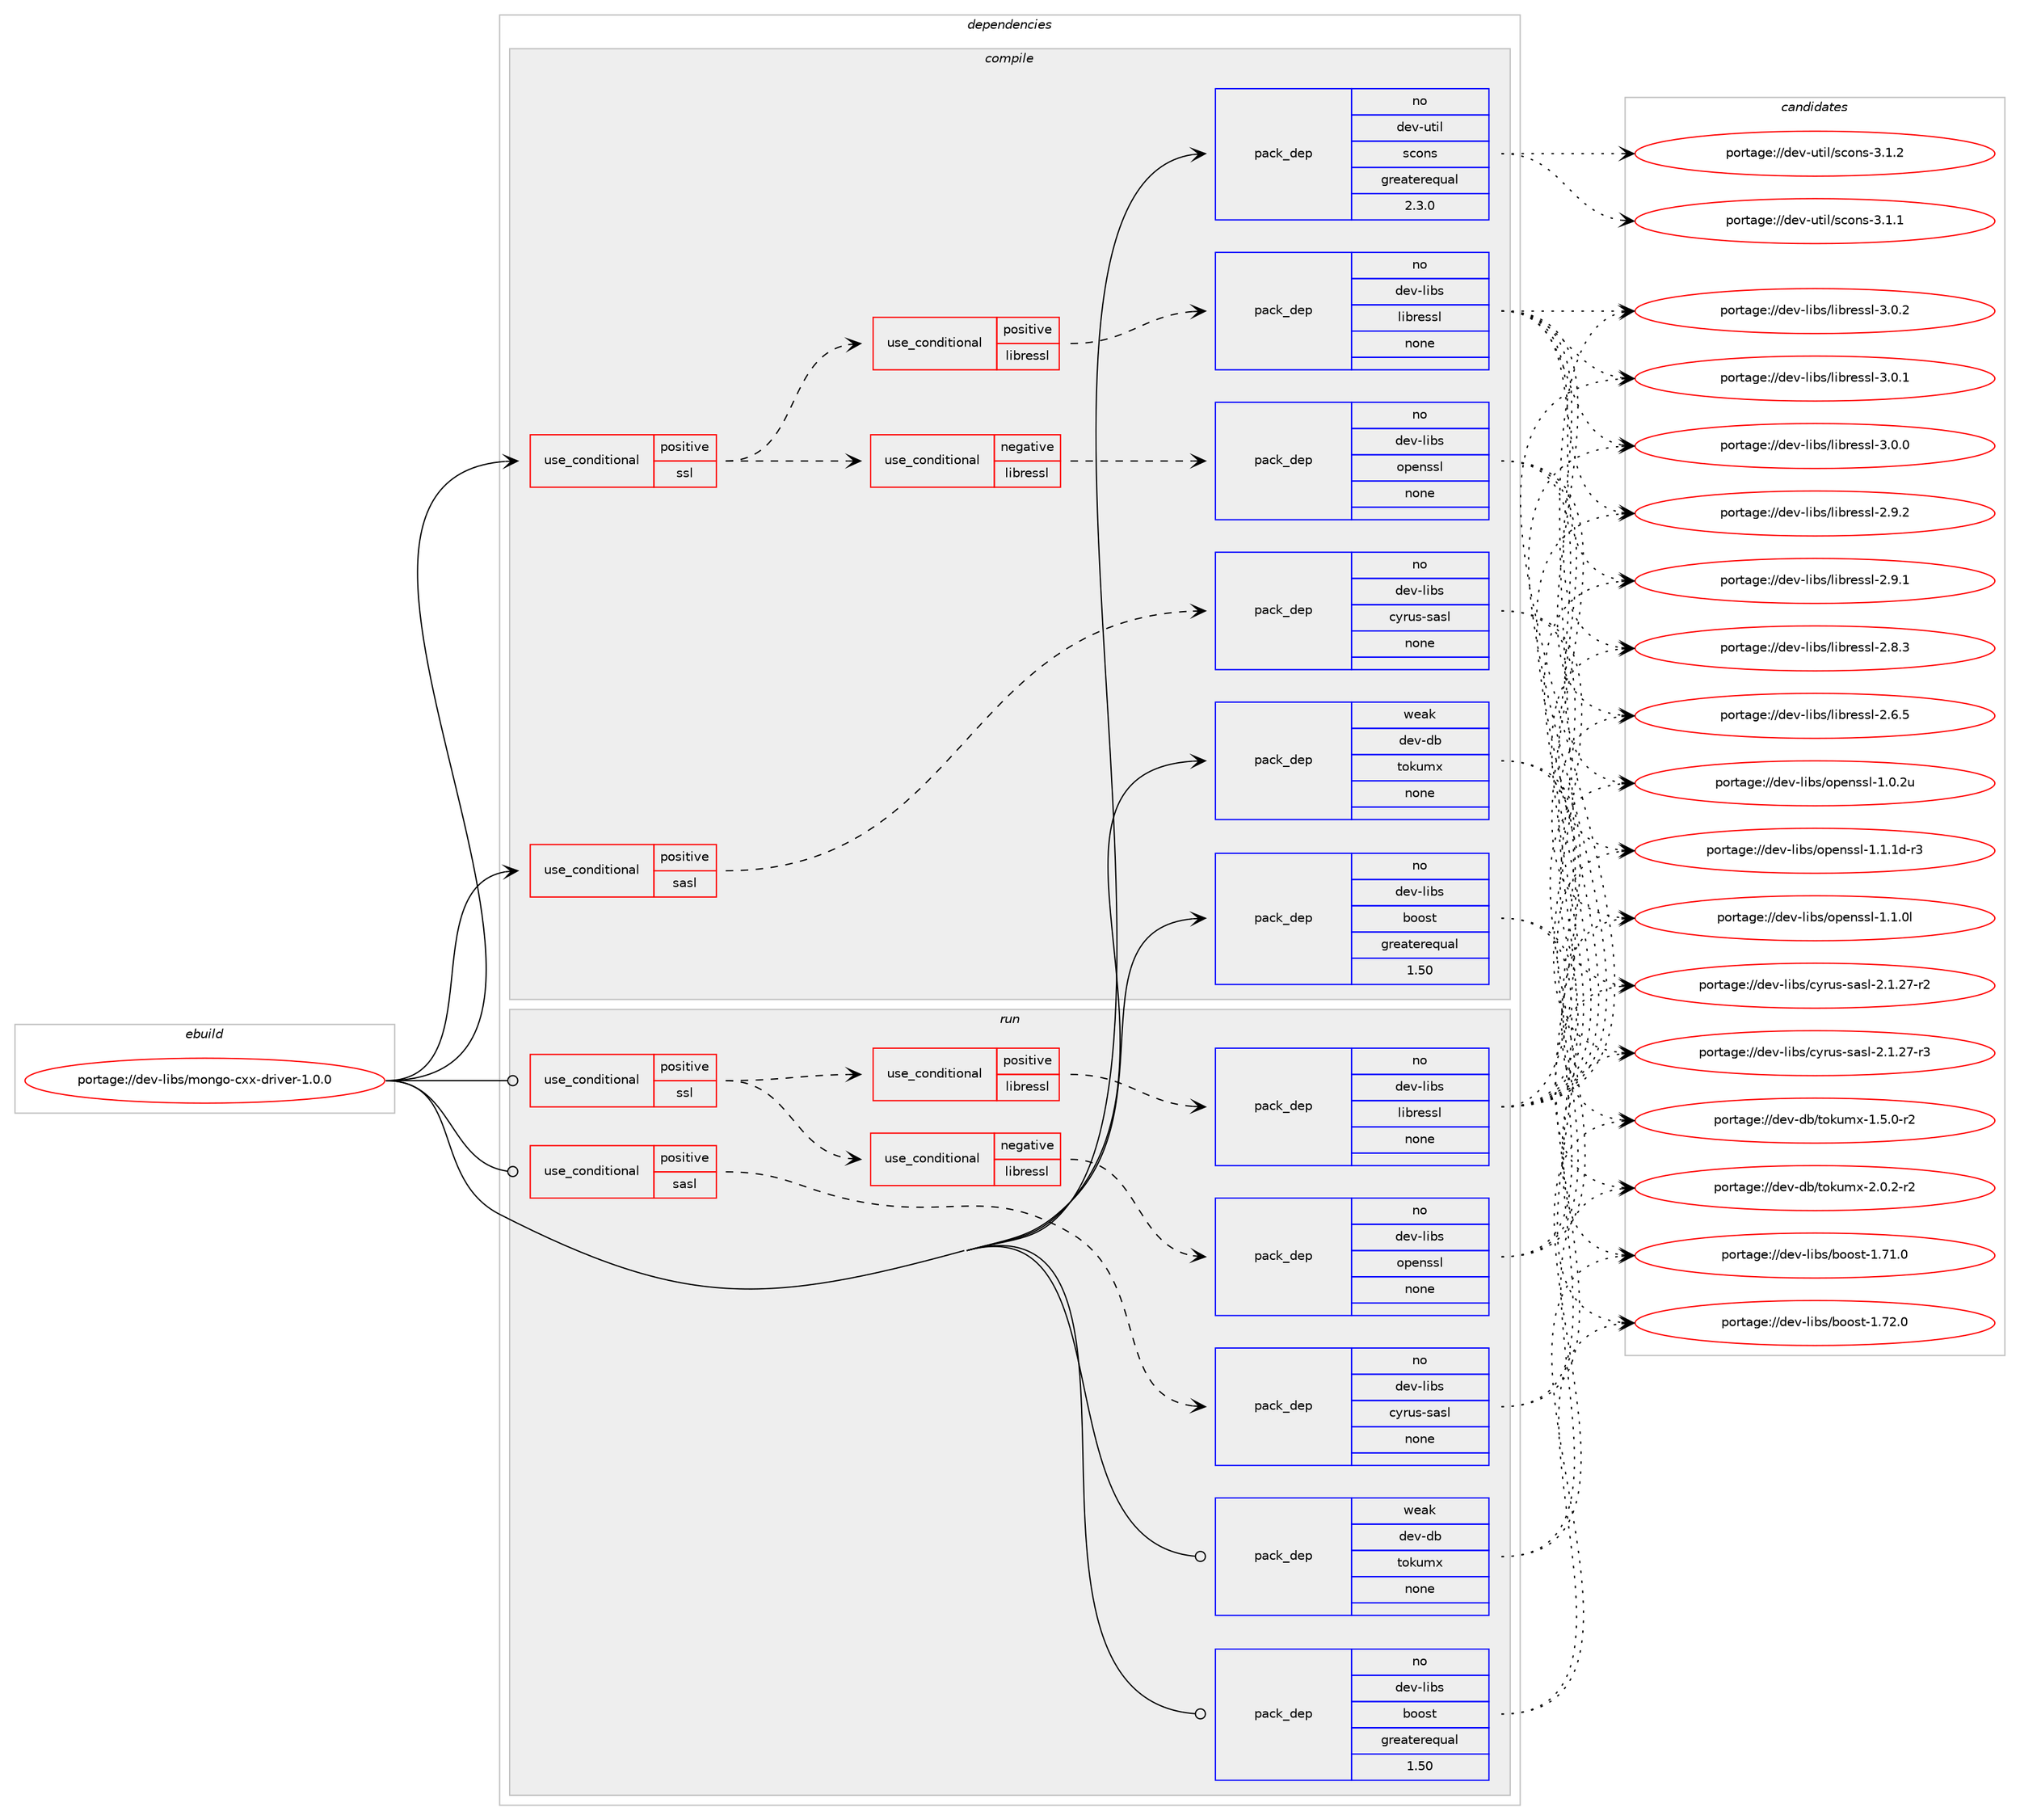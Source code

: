 digraph prolog {

# *************
# Graph options
# *************

newrank=true;
concentrate=true;
compound=true;
graph [rankdir=LR,fontname=Helvetica,fontsize=10,ranksep=1.5];#, ranksep=2.5, nodesep=0.2];
edge  [arrowhead=vee];
node  [fontname=Helvetica,fontsize=10];

# **********
# The ebuild
# **********

subgraph cluster_leftcol {
color=gray;
rank=same;
label=<<i>ebuild</i>>;
id [label="portage://dev-libs/mongo-cxx-driver-1.0.0", color=red, width=4, href="../dev-libs/mongo-cxx-driver-1.0.0.svg"];
}

# ****************
# The dependencies
# ****************

subgraph cluster_midcol {
color=gray;
label=<<i>dependencies</i>>;
subgraph cluster_compile {
fillcolor="#eeeeee";
style=filled;
label=<<i>compile</i>>;
subgraph cond124306 {
dependency509081 [label=<<TABLE BORDER="0" CELLBORDER="1" CELLSPACING="0" CELLPADDING="4"><TR><TD ROWSPAN="3" CELLPADDING="10">use_conditional</TD></TR><TR><TD>positive</TD></TR><TR><TD>sasl</TD></TR></TABLE>>, shape=none, color=red];
subgraph pack379583 {
dependency509082 [label=<<TABLE BORDER="0" CELLBORDER="1" CELLSPACING="0" CELLPADDING="4" WIDTH="220"><TR><TD ROWSPAN="6" CELLPADDING="30">pack_dep</TD></TR><TR><TD WIDTH="110">no</TD></TR><TR><TD>dev-libs</TD></TR><TR><TD>cyrus-sasl</TD></TR><TR><TD>none</TD></TR><TR><TD></TD></TR></TABLE>>, shape=none, color=blue];
}
dependency509081:e -> dependency509082:w [weight=20,style="dashed",arrowhead="vee"];
}
id:e -> dependency509081:w [weight=20,style="solid",arrowhead="vee"];
subgraph cond124307 {
dependency509083 [label=<<TABLE BORDER="0" CELLBORDER="1" CELLSPACING="0" CELLPADDING="4"><TR><TD ROWSPAN="3" CELLPADDING="10">use_conditional</TD></TR><TR><TD>positive</TD></TR><TR><TD>ssl</TD></TR></TABLE>>, shape=none, color=red];
subgraph cond124308 {
dependency509084 [label=<<TABLE BORDER="0" CELLBORDER="1" CELLSPACING="0" CELLPADDING="4"><TR><TD ROWSPAN="3" CELLPADDING="10">use_conditional</TD></TR><TR><TD>negative</TD></TR><TR><TD>libressl</TD></TR></TABLE>>, shape=none, color=red];
subgraph pack379584 {
dependency509085 [label=<<TABLE BORDER="0" CELLBORDER="1" CELLSPACING="0" CELLPADDING="4" WIDTH="220"><TR><TD ROWSPAN="6" CELLPADDING="30">pack_dep</TD></TR><TR><TD WIDTH="110">no</TD></TR><TR><TD>dev-libs</TD></TR><TR><TD>openssl</TD></TR><TR><TD>none</TD></TR><TR><TD></TD></TR></TABLE>>, shape=none, color=blue];
}
dependency509084:e -> dependency509085:w [weight=20,style="dashed",arrowhead="vee"];
}
dependency509083:e -> dependency509084:w [weight=20,style="dashed",arrowhead="vee"];
subgraph cond124309 {
dependency509086 [label=<<TABLE BORDER="0" CELLBORDER="1" CELLSPACING="0" CELLPADDING="4"><TR><TD ROWSPAN="3" CELLPADDING="10">use_conditional</TD></TR><TR><TD>positive</TD></TR><TR><TD>libressl</TD></TR></TABLE>>, shape=none, color=red];
subgraph pack379585 {
dependency509087 [label=<<TABLE BORDER="0" CELLBORDER="1" CELLSPACING="0" CELLPADDING="4" WIDTH="220"><TR><TD ROWSPAN="6" CELLPADDING="30">pack_dep</TD></TR><TR><TD WIDTH="110">no</TD></TR><TR><TD>dev-libs</TD></TR><TR><TD>libressl</TD></TR><TR><TD>none</TD></TR><TR><TD></TD></TR></TABLE>>, shape=none, color=blue];
}
dependency509086:e -> dependency509087:w [weight=20,style="dashed",arrowhead="vee"];
}
dependency509083:e -> dependency509086:w [weight=20,style="dashed",arrowhead="vee"];
}
id:e -> dependency509083:w [weight=20,style="solid",arrowhead="vee"];
subgraph pack379586 {
dependency509088 [label=<<TABLE BORDER="0" CELLBORDER="1" CELLSPACING="0" CELLPADDING="4" WIDTH="220"><TR><TD ROWSPAN="6" CELLPADDING="30">pack_dep</TD></TR><TR><TD WIDTH="110">no</TD></TR><TR><TD>dev-libs</TD></TR><TR><TD>boost</TD></TR><TR><TD>greaterequal</TD></TR><TR><TD>1.50</TD></TR></TABLE>>, shape=none, color=blue];
}
id:e -> dependency509088:w [weight=20,style="solid",arrowhead="vee"];
subgraph pack379587 {
dependency509089 [label=<<TABLE BORDER="0" CELLBORDER="1" CELLSPACING="0" CELLPADDING="4" WIDTH="220"><TR><TD ROWSPAN="6" CELLPADDING="30">pack_dep</TD></TR><TR><TD WIDTH="110">no</TD></TR><TR><TD>dev-util</TD></TR><TR><TD>scons</TD></TR><TR><TD>greaterequal</TD></TR><TR><TD>2.3.0</TD></TR></TABLE>>, shape=none, color=blue];
}
id:e -> dependency509089:w [weight=20,style="solid",arrowhead="vee"];
subgraph pack379588 {
dependency509090 [label=<<TABLE BORDER="0" CELLBORDER="1" CELLSPACING="0" CELLPADDING="4" WIDTH="220"><TR><TD ROWSPAN="6" CELLPADDING="30">pack_dep</TD></TR><TR><TD WIDTH="110">weak</TD></TR><TR><TD>dev-db</TD></TR><TR><TD>tokumx</TD></TR><TR><TD>none</TD></TR><TR><TD></TD></TR></TABLE>>, shape=none, color=blue];
}
id:e -> dependency509090:w [weight=20,style="solid",arrowhead="vee"];
}
subgraph cluster_compileandrun {
fillcolor="#eeeeee";
style=filled;
label=<<i>compile and run</i>>;
}
subgraph cluster_run {
fillcolor="#eeeeee";
style=filled;
label=<<i>run</i>>;
subgraph cond124310 {
dependency509091 [label=<<TABLE BORDER="0" CELLBORDER="1" CELLSPACING="0" CELLPADDING="4"><TR><TD ROWSPAN="3" CELLPADDING="10">use_conditional</TD></TR><TR><TD>positive</TD></TR><TR><TD>sasl</TD></TR></TABLE>>, shape=none, color=red];
subgraph pack379589 {
dependency509092 [label=<<TABLE BORDER="0" CELLBORDER="1" CELLSPACING="0" CELLPADDING="4" WIDTH="220"><TR><TD ROWSPAN="6" CELLPADDING="30">pack_dep</TD></TR><TR><TD WIDTH="110">no</TD></TR><TR><TD>dev-libs</TD></TR><TR><TD>cyrus-sasl</TD></TR><TR><TD>none</TD></TR><TR><TD></TD></TR></TABLE>>, shape=none, color=blue];
}
dependency509091:e -> dependency509092:w [weight=20,style="dashed",arrowhead="vee"];
}
id:e -> dependency509091:w [weight=20,style="solid",arrowhead="odot"];
subgraph cond124311 {
dependency509093 [label=<<TABLE BORDER="0" CELLBORDER="1" CELLSPACING="0" CELLPADDING="4"><TR><TD ROWSPAN="3" CELLPADDING="10">use_conditional</TD></TR><TR><TD>positive</TD></TR><TR><TD>ssl</TD></TR></TABLE>>, shape=none, color=red];
subgraph cond124312 {
dependency509094 [label=<<TABLE BORDER="0" CELLBORDER="1" CELLSPACING="0" CELLPADDING="4"><TR><TD ROWSPAN="3" CELLPADDING="10">use_conditional</TD></TR><TR><TD>negative</TD></TR><TR><TD>libressl</TD></TR></TABLE>>, shape=none, color=red];
subgraph pack379590 {
dependency509095 [label=<<TABLE BORDER="0" CELLBORDER="1" CELLSPACING="0" CELLPADDING="4" WIDTH="220"><TR><TD ROWSPAN="6" CELLPADDING="30">pack_dep</TD></TR><TR><TD WIDTH="110">no</TD></TR><TR><TD>dev-libs</TD></TR><TR><TD>openssl</TD></TR><TR><TD>none</TD></TR><TR><TD></TD></TR></TABLE>>, shape=none, color=blue];
}
dependency509094:e -> dependency509095:w [weight=20,style="dashed",arrowhead="vee"];
}
dependency509093:e -> dependency509094:w [weight=20,style="dashed",arrowhead="vee"];
subgraph cond124313 {
dependency509096 [label=<<TABLE BORDER="0" CELLBORDER="1" CELLSPACING="0" CELLPADDING="4"><TR><TD ROWSPAN="3" CELLPADDING="10">use_conditional</TD></TR><TR><TD>positive</TD></TR><TR><TD>libressl</TD></TR></TABLE>>, shape=none, color=red];
subgraph pack379591 {
dependency509097 [label=<<TABLE BORDER="0" CELLBORDER="1" CELLSPACING="0" CELLPADDING="4" WIDTH="220"><TR><TD ROWSPAN="6" CELLPADDING="30">pack_dep</TD></TR><TR><TD WIDTH="110">no</TD></TR><TR><TD>dev-libs</TD></TR><TR><TD>libressl</TD></TR><TR><TD>none</TD></TR><TR><TD></TD></TR></TABLE>>, shape=none, color=blue];
}
dependency509096:e -> dependency509097:w [weight=20,style="dashed",arrowhead="vee"];
}
dependency509093:e -> dependency509096:w [weight=20,style="dashed",arrowhead="vee"];
}
id:e -> dependency509093:w [weight=20,style="solid",arrowhead="odot"];
subgraph pack379592 {
dependency509098 [label=<<TABLE BORDER="0" CELLBORDER="1" CELLSPACING="0" CELLPADDING="4" WIDTH="220"><TR><TD ROWSPAN="6" CELLPADDING="30">pack_dep</TD></TR><TR><TD WIDTH="110">no</TD></TR><TR><TD>dev-libs</TD></TR><TR><TD>boost</TD></TR><TR><TD>greaterequal</TD></TR><TR><TD>1.50</TD></TR></TABLE>>, shape=none, color=blue];
}
id:e -> dependency509098:w [weight=20,style="solid",arrowhead="odot"];
subgraph pack379593 {
dependency509099 [label=<<TABLE BORDER="0" CELLBORDER="1" CELLSPACING="0" CELLPADDING="4" WIDTH="220"><TR><TD ROWSPAN="6" CELLPADDING="30">pack_dep</TD></TR><TR><TD WIDTH="110">weak</TD></TR><TR><TD>dev-db</TD></TR><TR><TD>tokumx</TD></TR><TR><TD>none</TD></TR><TR><TD></TD></TR></TABLE>>, shape=none, color=blue];
}
id:e -> dependency509099:w [weight=20,style="solid",arrowhead="odot"];
}
}

# **************
# The candidates
# **************

subgraph cluster_choices {
rank=same;
color=gray;
label=<<i>candidates</i>>;

subgraph choice379583 {
color=black;
nodesep=1;
choice100101118451081059811547991211141171154511597115108455046494650554511451 [label="portage://dev-libs/cyrus-sasl-2.1.27-r3", color=red, width=4,href="../dev-libs/cyrus-sasl-2.1.27-r3.svg"];
choice100101118451081059811547991211141171154511597115108455046494650554511450 [label="portage://dev-libs/cyrus-sasl-2.1.27-r2", color=red, width=4,href="../dev-libs/cyrus-sasl-2.1.27-r2.svg"];
dependency509082:e -> choice100101118451081059811547991211141171154511597115108455046494650554511451:w [style=dotted,weight="100"];
dependency509082:e -> choice100101118451081059811547991211141171154511597115108455046494650554511450:w [style=dotted,weight="100"];
}
subgraph choice379584 {
color=black;
nodesep=1;
choice1001011184510810598115471111121011101151151084549464946491004511451 [label="portage://dev-libs/openssl-1.1.1d-r3", color=red, width=4,href="../dev-libs/openssl-1.1.1d-r3.svg"];
choice100101118451081059811547111112101110115115108454946494648108 [label="portage://dev-libs/openssl-1.1.0l", color=red, width=4,href="../dev-libs/openssl-1.1.0l.svg"];
choice100101118451081059811547111112101110115115108454946484650117 [label="portage://dev-libs/openssl-1.0.2u", color=red, width=4,href="../dev-libs/openssl-1.0.2u.svg"];
dependency509085:e -> choice1001011184510810598115471111121011101151151084549464946491004511451:w [style=dotted,weight="100"];
dependency509085:e -> choice100101118451081059811547111112101110115115108454946494648108:w [style=dotted,weight="100"];
dependency509085:e -> choice100101118451081059811547111112101110115115108454946484650117:w [style=dotted,weight="100"];
}
subgraph choice379585 {
color=black;
nodesep=1;
choice10010111845108105981154710810598114101115115108455146484650 [label="portage://dev-libs/libressl-3.0.2", color=red, width=4,href="../dev-libs/libressl-3.0.2.svg"];
choice10010111845108105981154710810598114101115115108455146484649 [label="portage://dev-libs/libressl-3.0.1", color=red, width=4,href="../dev-libs/libressl-3.0.1.svg"];
choice10010111845108105981154710810598114101115115108455146484648 [label="portage://dev-libs/libressl-3.0.0", color=red, width=4,href="../dev-libs/libressl-3.0.0.svg"];
choice10010111845108105981154710810598114101115115108455046574650 [label="portage://dev-libs/libressl-2.9.2", color=red, width=4,href="../dev-libs/libressl-2.9.2.svg"];
choice10010111845108105981154710810598114101115115108455046574649 [label="portage://dev-libs/libressl-2.9.1", color=red, width=4,href="../dev-libs/libressl-2.9.1.svg"];
choice10010111845108105981154710810598114101115115108455046564651 [label="portage://dev-libs/libressl-2.8.3", color=red, width=4,href="../dev-libs/libressl-2.8.3.svg"];
choice10010111845108105981154710810598114101115115108455046544653 [label="portage://dev-libs/libressl-2.6.5", color=red, width=4,href="../dev-libs/libressl-2.6.5.svg"];
dependency509087:e -> choice10010111845108105981154710810598114101115115108455146484650:w [style=dotted,weight="100"];
dependency509087:e -> choice10010111845108105981154710810598114101115115108455146484649:w [style=dotted,weight="100"];
dependency509087:e -> choice10010111845108105981154710810598114101115115108455146484648:w [style=dotted,weight="100"];
dependency509087:e -> choice10010111845108105981154710810598114101115115108455046574650:w [style=dotted,weight="100"];
dependency509087:e -> choice10010111845108105981154710810598114101115115108455046574649:w [style=dotted,weight="100"];
dependency509087:e -> choice10010111845108105981154710810598114101115115108455046564651:w [style=dotted,weight="100"];
dependency509087:e -> choice10010111845108105981154710810598114101115115108455046544653:w [style=dotted,weight="100"];
}
subgraph choice379586 {
color=black;
nodesep=1;
choice1001011184510810598115479811111111511645494655504648 [label="portage://dev-libs/boost-1.72.0", color=red, width=4,href="../dev-libs/boost-1.72.0.svg"];
choice1001011184510810598115479811111111511645494655494648 [label="portage://dev-libs/boost-1.71.0", color=red, width=4,href="../dev-libs/boost-1.71.0.svg"];
dependency509088:e -> choice1001011184510810598115479811111111511645494655504648:w [style=dotted,weight="100"];
dependency509088:e -> choice1001011184510810598115479811111111511645494655494648:w [style=dotted,weight="100"];
}
subgraph choice379587 {
color=black;
nodesep=1;
choice100101118451171161051084711599111110115455146494650 [label="portage://dev-util/scons-3.1.2", color=red, width=4,href="../dev-util/scons-3.1.2.svg"];
choice100101118451171161051084711599111110115455146494649 [label="portage://dev-util/scons-3.1.1", color=red, width=4,href="../dev-util/scons-3.1.1.svg"];
dependency509089:e -> choice100101118451171161051084711599111110115455146494650:w [style=dotted,weight="100"];
dependency509089:e -> choice100101118451171161051084711599111110115455146494649:w [style=dotted,weight="100"];
}
subgraph choice379588 {
color=black;
nodesep=1;
choice1001011184510098471161111071171091204550464846504511450 [label="portage://dev-db/tokumx-2.0.2-r2", color=red, width=4,href="../dev-db/tokumx-2.0.2-r2.svg"];
choice1001011184510098471161111071171091204549465346484511450 [label="portage://dev-db/tokumx-1.5.0-r2", color=red, width=4,href="../dev-db/tokumx-1.5.0-r2.svg"];
dependency509090:e -> choice1001011184510098471161111071171091204550464846504511450:w [style=dotted,weight="100"];
dependency509090:e -> choice1001011184510098471161111071171091204549465346484511450:w [style=dotted,weight="100"];
}
subgraph choice379589 {
color=black;
nodesep=1;
choice100101118451081059811547991211141171154511597115108455046494650554511451 [label="portage://dev-libs/cyrus-sasl-2.1.27-r3", color=red, width=4,href="../dev-libs/cyrus-sasl-2.1.27-r3.svg"];
choice100101118451081059811547991211141171154511597115108455046494650554511450 [label="portage://dev-libs/cyrus-sasl-2.1.27-r2", color=red, width=4,href="../dev-libs/cyrus-sasl-2.1.27-r2.svg"];
dependency509092:e -> choice100101118451081059811547991211141171154511597115108455046494650554511451:w [style=dotted,weight="100"];
dependency509092:e -> choice100101118451081059811547991211141171154511597115108455046494650554511450:w [style=dotted,weight="100"];
}
subgraph choice379590 {
color=black;
nodesep=1;
choice1001011184510810598115471111121011101151151084549464946491004511451 [label="portage://dev-libs/openssl-1.1.1d-r3", color=red, width=4,href="../dev-libs/openssl-1.1.1d-r3.svg"];
choice100101118451081059811547111112101110115115108454946494648108 [label="portage://dev-libs/openssl-1.1.0l", color=red, width=4,href="../dev-libs/openssl-1.1.0l.svg"];
choice100101118451081059811547111112101110115115108454946484650117 [label="portage://dev-libs/openssl-1.0.2u", color=red, width=4,href="../dev-libs/openssl-1.0.2u.svg"];
dependency509095:e -> choice1001011184510810598115471111121011101151151084549464946491004511451:w [style=dotted,weight="100"];
dependency509095:e -> choice100101118451081059811547111112101110115115108454946494648108:w [style=dotted,weight="100"];
dependency509095:e -> choice100101118451081059811547111112101110115115108454946484650117:w [style=dotted,weight="100"];
}
subgraph choice379591 {
color=black;
nodesep=1;
choice10010111845108105981154710810598114101115115108455146484650 [label="portage://dev-libs/libressl-3.0.2", color=red, width=4,href="../dev-libs/libressl-3.0.2.svg"];
choice10010111845108105981154710810598114101115115108455146484649 [label="portage://dev-libs/libressl-3.0.1", color=red, width=4,href="../dev-libs/libressl-3.0.1.svg"];
choice10010111845108105981154710810598114101115115108455146484648 [label="portage://dev-libs/libressl-3.0.0", color=red, width=4,href="../dev-libs/libressl-3.0.0.svg"];
choice10010111845108105981154710810598114101115115108455046574650 [label="portage://dev-libs/libressl-2.9.2", color=red, width=4,href="../dev-libs/libressl-2.9.2.svg"];
choice10010111845108105981154710810598114101115115108455046574649 [label="portage://dev-libs/libressl-2.9.1", color=red, width=4,href="../dev-libs/libressl-2.9.1.svg"];
choice10010111845108105981154710810598114101115115108455046564651 [label="portage://dev-libs/libressl-2.8.3", color=red, width=4,href="../dev-libs/libressl-2.8.3.svg"];
choice10010111845108105981154710810598114101115115108455046544653 [label="portage://dev-libs/libressl-2.6.5", color=red, width=4,href="../dev-libs/libressl-2.6.5.svg"];
dependency509097:e -> choice10010111845108105981154710810598114101115115108455146484650:w [style=dotted,weight="100"];
dependency509097:e -> choice10010111845108105981154710810598114101115115108455146484649:w [style=dotted,weight="100"];
dependency509097:e -> choice10010111845108105981154710810598114101115115108455146484648:w [style=dotted,weight="100"];
dependency509097:e -> choice10010111845108105981154710810598114101115115108455046574650:w [style=dotted,weight="100"];
dependency509097:e -> choice10010111845108105981154710810598114101115115108455046574649:w [style=dotted,weight="100"];
dependency509097:e -> choice10010111845108105981154710810598114101115115108455046564651:w [style=dotted,weight="100"];
dependency509097:e -> choice10010111845108105981154710810598114101115115108455046544653:w [style=dotted,weight="100"];
}
subgraph choice379592 {
color=black;
nodesep=1;
choice1001011184510810598115479811111111511645494655504648 [label="portage://dev-libs/boost-1.72.0", color=red, width=4,href="../dev-libs/boost-1.72.0.svg"];
choice1001011184510810598115479811111111511645494655494648 [label="portage://dev-libs/boost-1.71.0", color=red, width=4,href="../dev-libs/boost-1.71.0.svg"];
dependency509098:e -> choice1001011184510810598115479811111111511645494655504648:w [style=dotted,weight="100"];
dependency509098:e -> choice1001011184510810598115479811111111511645494655494648:w [style=dotted,weight="100"];
}
subgraph choice379593 {
color=black;
nodesep=1;
choice1001011184510098471161111071171091204550464846504511450 [label="portage://dev-db/tokumx-2.0.2-r2", color=red, width=4,href="../dev-db/tokumx-2.0.2-r2.svg"];
choice1001011184510098471161111071171091204549465346484511450 [label="portage://dev-db/tokumx-1.5.0-r2", color=red, width=4,href="../dev-db/tokumx-1.5.0-r2.svg"];
dependency509099:e -> choice1001011184510098471161111071171091204550464846504511450:w [style=dotted,weight="100"];
dependency509099:e -> choice1001011184510098471161111071171091204549465346484511450:w [style=dotted,weight="100"];
}
}

}
